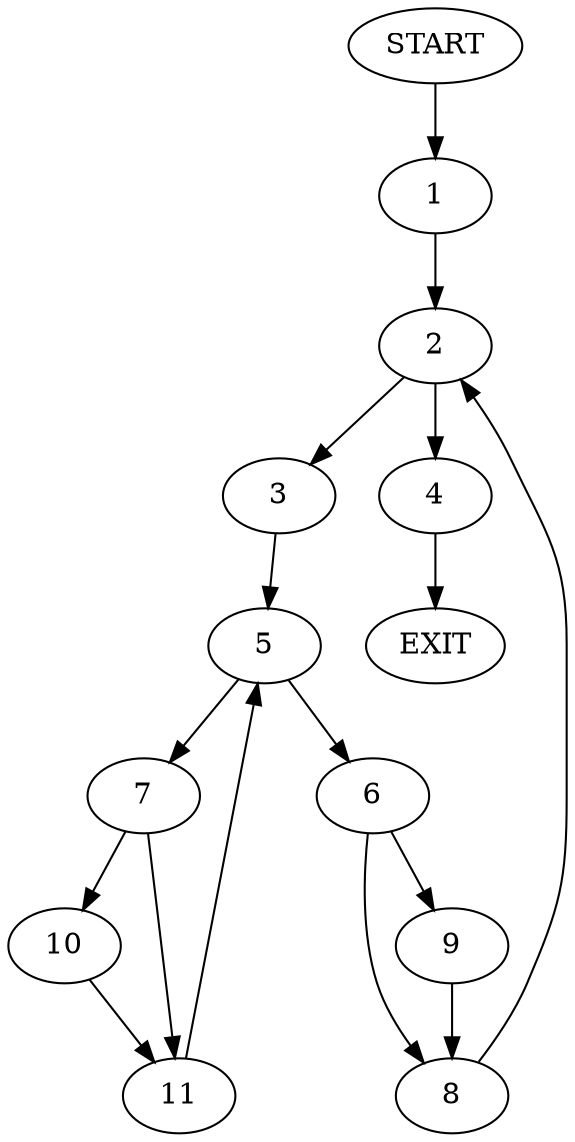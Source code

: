 digraph {
0 [label="START"]
12 [label="EXIT"]
0 -> 1
1 -> 2
2 -> 3
2 -> 4
3 -> 5
4 -> 12
5 -> 6
5 -> 7
6 -> 8
6 -> 9
7 -> 10
7 -> 11
10 -> 11
11 -> 5
8 -> 2
9 -> 8
}
